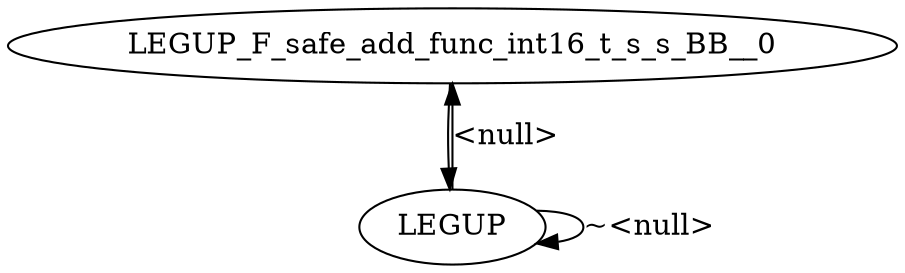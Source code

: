 digraph {
Node0x3bf5a60[label="LEGUP_F_safe_add_func_int16_t_s_s_BB__0"];
Node0x3ba4da0[label="LEGUP"];
Node0x3ba4da0 -> Node0x3bf5a60[label="<null>"];
Node0x3ba4da0 -> Node0x3ba4da0[label="~<null>"];
Node0x3bf5a60 -> Node0x3ba4da0;
}
